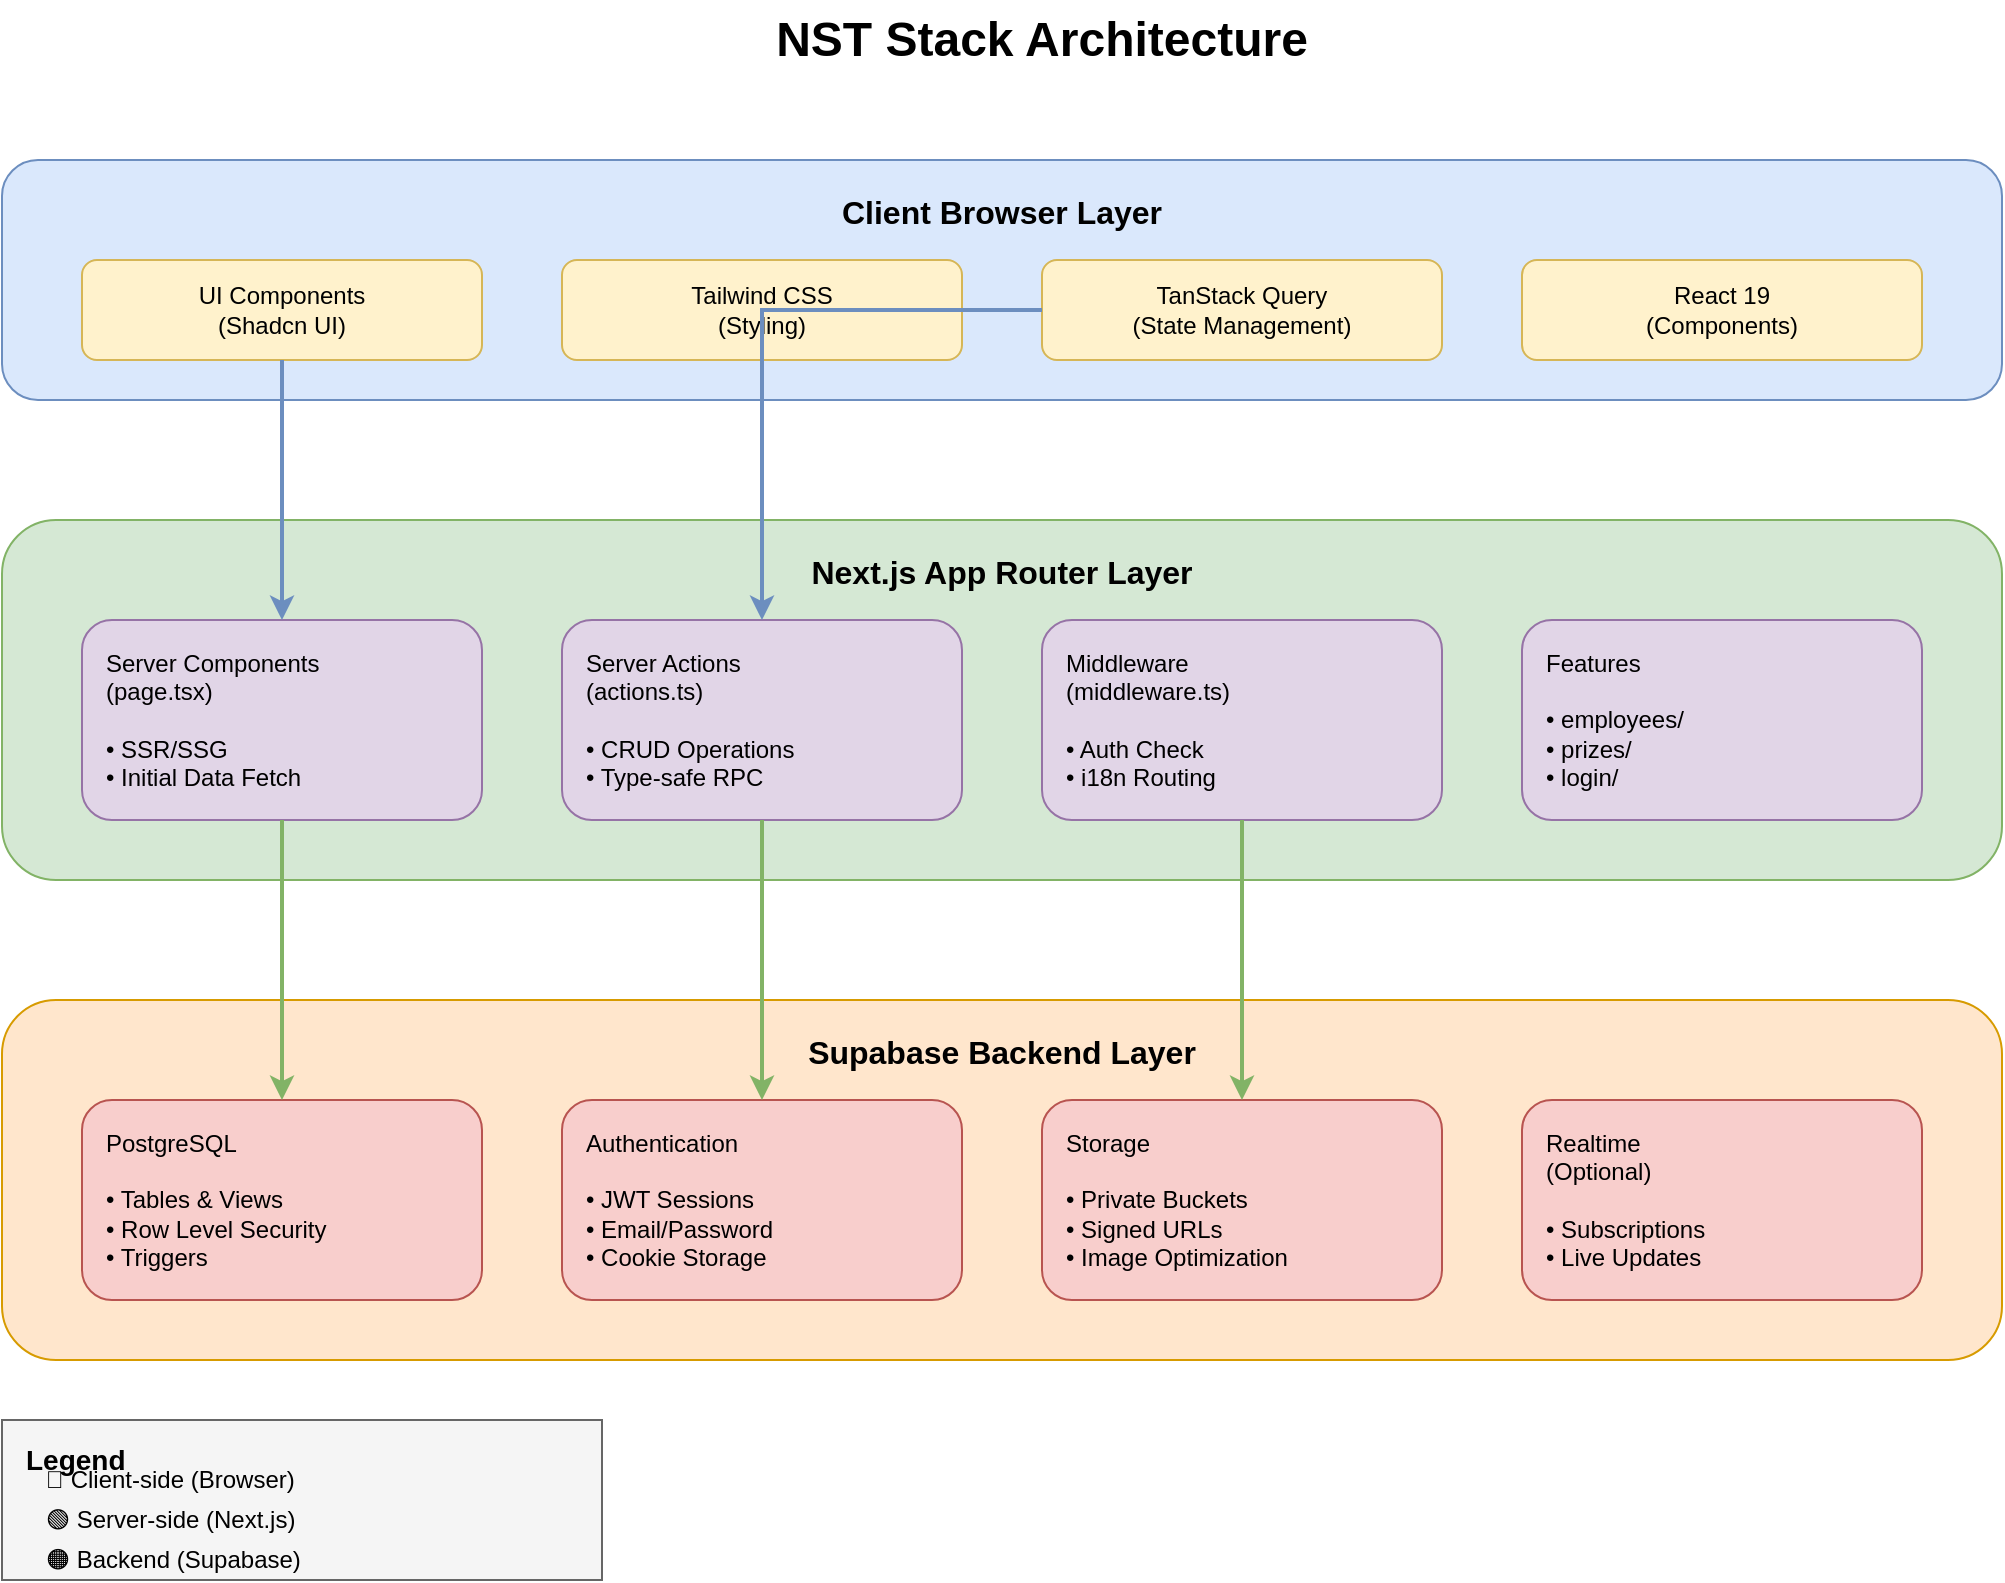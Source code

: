 <mxfile version="24.0.0">
  <diagram name="NST Stack Architecture" id="nst-stack">
    <mxGraphModel dx="1422" dy="794" grid="1" gridSize="10" guides="1" tooltips="1" connect="1" arrows="1" fold="1" page="1" pageScale="1" pageWidth="1169" pageHeight="827" math="0" shadow="0">
      <root>
        <mxCell id="0" />
        <mxCell id="1" parent="0" />
        
        <!-- Title -->
        <mxCell id="title" value="NST Stack Architecture" style="text;html=1;strokeColor=none;fillColor=none;align=center;verticalAlign=middle;whiteSpace=wrap;rounded=0;fontSize=24;fontStyle=1" vertex="1" parent="1">
          <mxGeometry x="400" y="20" width="400" height="40" as="geometry" />
        </mxCell>
        
        <!-- Client Layer -->
        <mxCell id="client-layer" value="Client Browser Layer" style="rounded=1;whiteSpace=wrap;html=1;fillColor=#dae8fc;strokeColor=#6c8ebf;fontSize=16;fontStyle=1;verticalAlign=top;spacingTop=10;" vertex="1" parent="1">
          <mxGeometry x="80" y="100" width="1000" height="120" as="geometry" />
        </mxCell>
        
        <mxCell id="ui-components" value="UI Components&#xa;(Shadcn UI)" style="rounded=1;whiteSpace=wrap;html=1;fillColor=#fff2cc;strokeColor=#d6b656;" vertex="1" parent="1">
          <mxGeometry x="120" y="150" width="200" height="50" as="geometry" />
        </mxCell>
        
        <mxCell id="tailwind" value="Tailwind CSS&#xa;(Styling)" style="rounded=1;whiteSpace=wrap;html=1;fillColor=#fff2cc;strokeColor=#d6b656;" vertex="1" parent="1">
          <mxGeometry x="360" y="150" width="200" height="50" as="geometry" />
        </mxCell>
        
        <mxCell id="tanstack" value="TanStack Query&#xa;(State Management)" style="rounded=1;whiteSpace=wrap;html=1;fillColor=#fff2cc;strokeColor=#d6b656;" vertex="1" parent="1">
          <mxGeometry x="600" y="150" width="200" height="50" as="geometry" />
        </mxCell>
        
        <mxCell id="react" value="React 19&#xa;(Components)" style="rounded=1;whiteSpace=wrap;html=1;fillColor=#fff2cc;strokeColor=#d6b656;" vertex="1" parent="1">
          <mxGeometry x="840" y="150" width="200" height="50" as="geometry" />
        </mxCell>
        
        <!-- Next.js Layer -->
        <mxCell id="nextjs-layer" value="Next.js App Router Layer" style="rounded=1;whiteSpace=wrap;html=1;fillColor=#d5e8d4;strokeColor=#82b366;fontSize=16;fontStyle=1;verticalAlign=top;spacingTop=10;" vertex="1" parent="1">
          <mxGeometry x="80" y="280" width="1000" height="180" as="geometry" />
        </mxCell>
        
        <mxCell id="server-components" value="Server Components&#xa;(page.tsx)&#xa;&#xa;• SSR/SSG&#xa;• Initial Data Fetch" style="rounded=1;whiteSpace=wrap;html=1;fillColor=#e1d5e7;strokeColor=#9673a6;align=left;spacingLeft=10;" vertex="1" parent="1">
          <mxGeometry x="120" y="330" width="200" height="100" as="geometry" />
        </mxCell>
        
        <mxCell id="server-actions" value="Server Actions&#xa;(actions.ts)&#xa;&#xa;• CRUD Operations&#xa;• Type-safe RPC" style="rounded=1;whiteSpace=wrap;html=1;fillColor=#e1d5e7;strokeColor=#9673a6;align=left;spacingLeft=10;" vertex="1" parent="1">
          <mxGeometry x="360" y="330" width="200" height="100" as="geometry" />
        </mxCell>
        
        <mxCell id="middleware" value="Middleware&#xa;(middleware.ts)&#xa;&#xa;• Auth Check&#xa;• i18n Routing" style="rounded=1;whiteSpace=wrap;html=1;fillColor=#e1d5e7;strokeColor=#9673a6;align=left;spacingLeft=10;" vertex="1" parent="1">
          <mxGeometry x="600" y="330" width="200" height="100" as="geometry" />
        </mxCell>
        
        <mxCell id="features" value="Features&#xa;&#xa;• employees/&#xa;• prizes/&#xa;• login/" style="rounded=1;whiteSpace=wrap;html=1;fillColor=#e1d5e7;strokeColor=#9673a6;align=left;spacingLeft=10;" vertex="1" parent="1">
          <mxGeometry x="840" y="330" width="200" height="100" as="geometry" />
        </mxCell>
        
        <!-- Supabase Layer -->
        <mxCell id="supabase-layer" value="Supabase Backend Layer" style="rounded=1;whiteSpace=wrap;html=1;fillColor=#ffe6cc;strokeColor=#d79b00;fontSize=16;fontStyle=1;verticalAlign=top;spacingTop=10;" vertex="1" parent="1">
          <mxGeometry x="80" y="520" width="1000" height="180" as="geometry" />
        </mxCell>
        
        <mxCell id="postgresql" value="PostgreSQL&#xa;&#xa;• Tables &amp; Views&#xa;• Row Level Security&#xa;• Triggers" style="rounded=1;whiteSpace=wrap;html=1;fillColor=#f8cecc;strokeColor=#b85450;align=left;spacingLeft=10;" vertex="1" parent="1">
          <mxGeometry x="120" y="570" width="200" height="100" as="geometry" />
        </mxCell>
        
        <mxCell id="auth" value="Authentication&#xa;&#xa;• JWT Sessions&#xa;• Email/Password&#xa;• Cookie Storage" style="rounded=1;whiteSpace=wrap;html=1;fillColor=#f8cecc;strokeColor=#b85450;align=left;spacingLeft=10;" vertex="1" parent="1">
          <mxGeometry x="360" y="570" width="200" height="100" as="geometry" />
        </mxCell>
        
        <mxCell id="storage" value="Storage&#xa;&#xa;• Private Buckets&#xa;• Signed URLs&#xa;• Image Optimization" style="rounded=1;whiteSpace=wrap;html=1;fillColor=#f8cecc;strokeColor=#b85450;align=left;spacingLeft=10;" vertex="1" parent="1">
          <mxGeometry x="600" y="570" width="200" height="100" as="geometry" />
        </mxCell>
        
        <mxCell id="realtime" value="Realtime&#xa;(Optional)&#xa;&#xa;• Subscriptions&#xa;• Live Updates" style="rounded=1;whiteSpace=wrap;html=1;fillColor=#f8cecc;strokeColor=#b85450;align=left;spacingLeft=10;" vertex="1" parent="1">
          <mxGeometry x="840" y="570" width="200" height="100" as="geometry" />
        </mxCell>
        
        <!-- Arrows -->
        <mxCell id="arrow1" style="edgeStyle=orthogonalEdgeStyle;rounded=0;orthogonalLoop=1;jettySize=auto;html=1;strokeWidth=2;fillColor=#dae8fc;strokeColor=#6c8ebf;" edge="1" parent="1" source="ui-components" target="server-components">
          <mxGeometry relative="1" as="geometry" />
        </mxCell>
        
        <mxCell id="arrow2" style="edgeStyle=orthogonalEdgeStyle;rounded=0;orthogonalLoop=1;jettySize=auto;html=1;strokeWidth=2;fillColor=#dae8fc;strokeColor=#6c8ebf;" edge="1" parent="1" source="tanstack" target="server-actions">
          <mxGeometry relative="1" as="geometry" />
        </mxCell>
        
        <mxCell id="arrow3" style="edgeStyle=orthogonalEdgeStyle;rounded=0;orthogonalLoop=1;jettySize=auto;html=1;strokeWidth=2;fillColor=#d5e8d4;strokeColor=#82b366;" edge="1" parent="1" source="server-components" target="postgresql">
          <mxGeometry relative="1" as="geometry" />
        </mxCell>
        
        <mxCell id="arrow4" style="edgeStyle=orthogonalEdgeStyle;rounded=0;orthogonalLoop=1;jettySize=auto;html=1;strokeWidth=2;fillColor=#d5e8d4;strokeColor=#82b366;" edge="1" parent="1" source="server-actions" target="auth">
          <mxGeometry relative="1" as="geometry" />
        </mxCell>
        
        <mxCell id="arrow5" style="edgeStyle=orthogonalEdgeStyle;rounded=0;orthogonalLoop=1;jettySize=auto;html=1;strokeWidth=2;fillColor=#d5e8d4;strokeColor=#82b366;" edge="1" parent="1" source="middleware" target="storage">
          <mxGeometry relative="1" as="geometry" />
        </mxCell>
        
        <!-- Legend -->
        <mxCell id="legend" value="Legend" style="rounded=0;whiteSpace=wrap;html=1;fillColor=#f5f5f5;strokeColor=#666666;fontSize=14;fontStyle=1;align=left;verticalAlign=top;spacingTop=5;spacingLeft=10;" vertex="1" parent="1">
          <mxGeometry x="80" y="730" width="300" height="80" as="geometry" />
        </mxCell>
        
        <mxCell id="legend-client" value="🔵 Client-side (Browser)" style="text;html=1;strokeColor=none;fillColor=none;align=left;verticalAlign=middle;whiteSpace=wrap;rounded=0;" vertex="1" parent="1">
          <mxGeometry x="100" y="750" width="200" height="20" as="geometry" />
        </mxCell>
        
        <mxCell id="legend-server" value="🟢 Server-side (Next.js)" style="text;html=1;strokeColor=none;fillColor=none;align=left;verticalAlign=middle;whiteSpace=wrap;rounded=0;" vertex="1" parent="1">
          <mxGeometry x="100" y="770" width="200" height="20" as="geometry" />
        </mxCell>
        
        <mxCell id="legend-backend" value="🟠 Backend (Supabase)" style="text;html=1;strokeColor=none;fillColor=none;align=left;verticalAlign=middle;whiteSpace=wrap;rounded=0;" vertex="1" parent="1">
          <mxGeometry x="100" y="790" width="200" height="20" as="geometry" />
        </mxCell>
        
      </root>
    </mxGraphModel>
  </diagram>
</mxfile>

